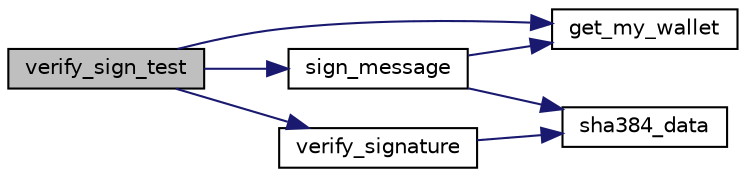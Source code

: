 digraph "verify_sign_test"
{
 // LATEX_PDF_SIZE
  edge [fontname="Helvetica",fontsize="10",labelfontname="Helvetica",labelfontsize="10"];
  node [fontname="Helvetica",fontsize="10",shape=record];
  rankdir="LR";
  Node1 [label="verify_sign_test",height=0.2,width=0.4,color="black", fillcolor="grey75", style="filled", fontcolor="black",tooltip=" "];
  Node1 -> Node2 [color="midnightblue",fontsize="10",style="solid",fontname="Helvetica"];
  Node2 [label="get_my_wallet",height=0.2,width=0.4,color="black", fillcolor="white", style="filled",URL="$wallet_8h.html#a993fb7ec0c86c7a2d8ff68363e9f5304",tooltip="Get my wallet object."];
  Node1 -> Node3 [color="midnightblue",fontsize="10",style="solid",fontname="Helvetica"];
  Node3 [label="sign_message",height=0.2,width=0.4,color="black", fillcolor="white", style="filled",URL="$signature_8h.html#a31fa447711840b3c0932cfe068d8cc65",tooltip="encrypt(SHA284(msg,len_data),priv_key)"];
  Node3 -> Node2 [color="midnightblue",fontsize="10",style="solid",fontname="Helvetica"];
  Node3 -> Node4 [color="midnightblue",fontsize="10",style="solid",fontname="Helvetica"];
  Node4 [label="sha384_data",height=0.2,width=0.4,color="black", fillcolor="white", style="filled",URL="$hash_8h.html#a67d06acefe39c395887f87d76bed5ba3",tooltip="Apply the SHA384 algorithm on a 'data' of size 'len_data'."];
  Node1 -> Node5 [color="midnightblue",fontsize="10",style="solid",fontname="Helvetica"];
  Node5 [label="verify_signature",height=0.2,width=0.4,color="black", fillcolor="white", style="filled",URL="$signature_8h.html#a03bc161fe8675e7bf8763cdcee6a3ac2",tooltip="Apply the SHA384 algorithm on a 'data' of size 'len_data' and verifies if SHA384(data,..."];
  Node5 -> Node4 [color="midnightblue",fontsize="10",style="solid",fontname="Helvetica"];
}
